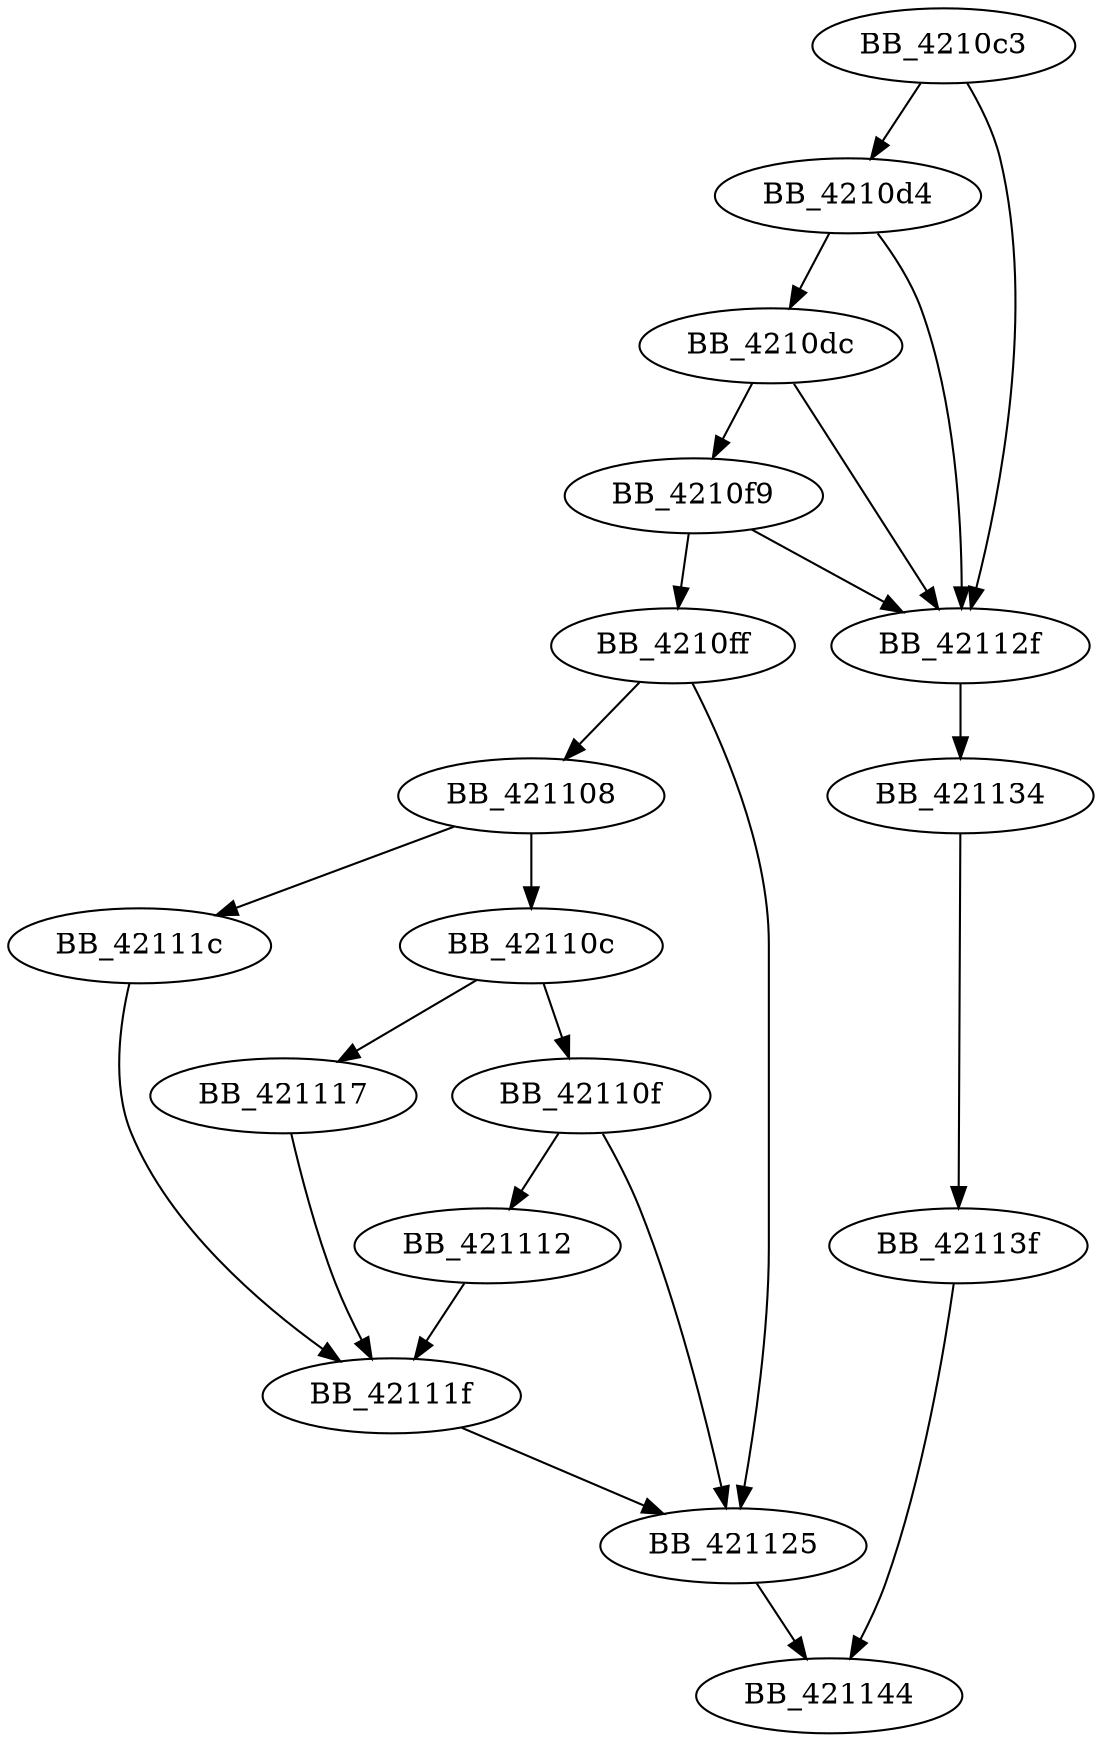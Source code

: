 DiGraph __free_osfhnd{
BB_4210c3->BB_4210d4
BB_4210c3->BB_42112f
BB_4210d4->BB_4210dc
BB_4210d4->BB_42112f
BB_4210dc->BB_4210f9
BB_4210dc->BB_42112f
BB_4210f9->BB_4210ff
BB_4210f9->BB_42112f
BB_4210ff->BB_421108
BB_4210ff->BB_421125
BB_421108->BB_42110c
BB_421108->BB_42111c
BB_42110c->BB_42110f
BB_42110c->BB_421117
BB_42110f->BB_421112
BB_42110f->BB_421125
BB_421112->BB_42111f
BB_421117->BB_42111f
BB_42111c->BB_42111f
BB_42111f->BB_421125
BB_421125->BB_421144
BB_42112f->BB_421134
BB_421134->BB_42113f
BB_42113f->BB_421144
}
